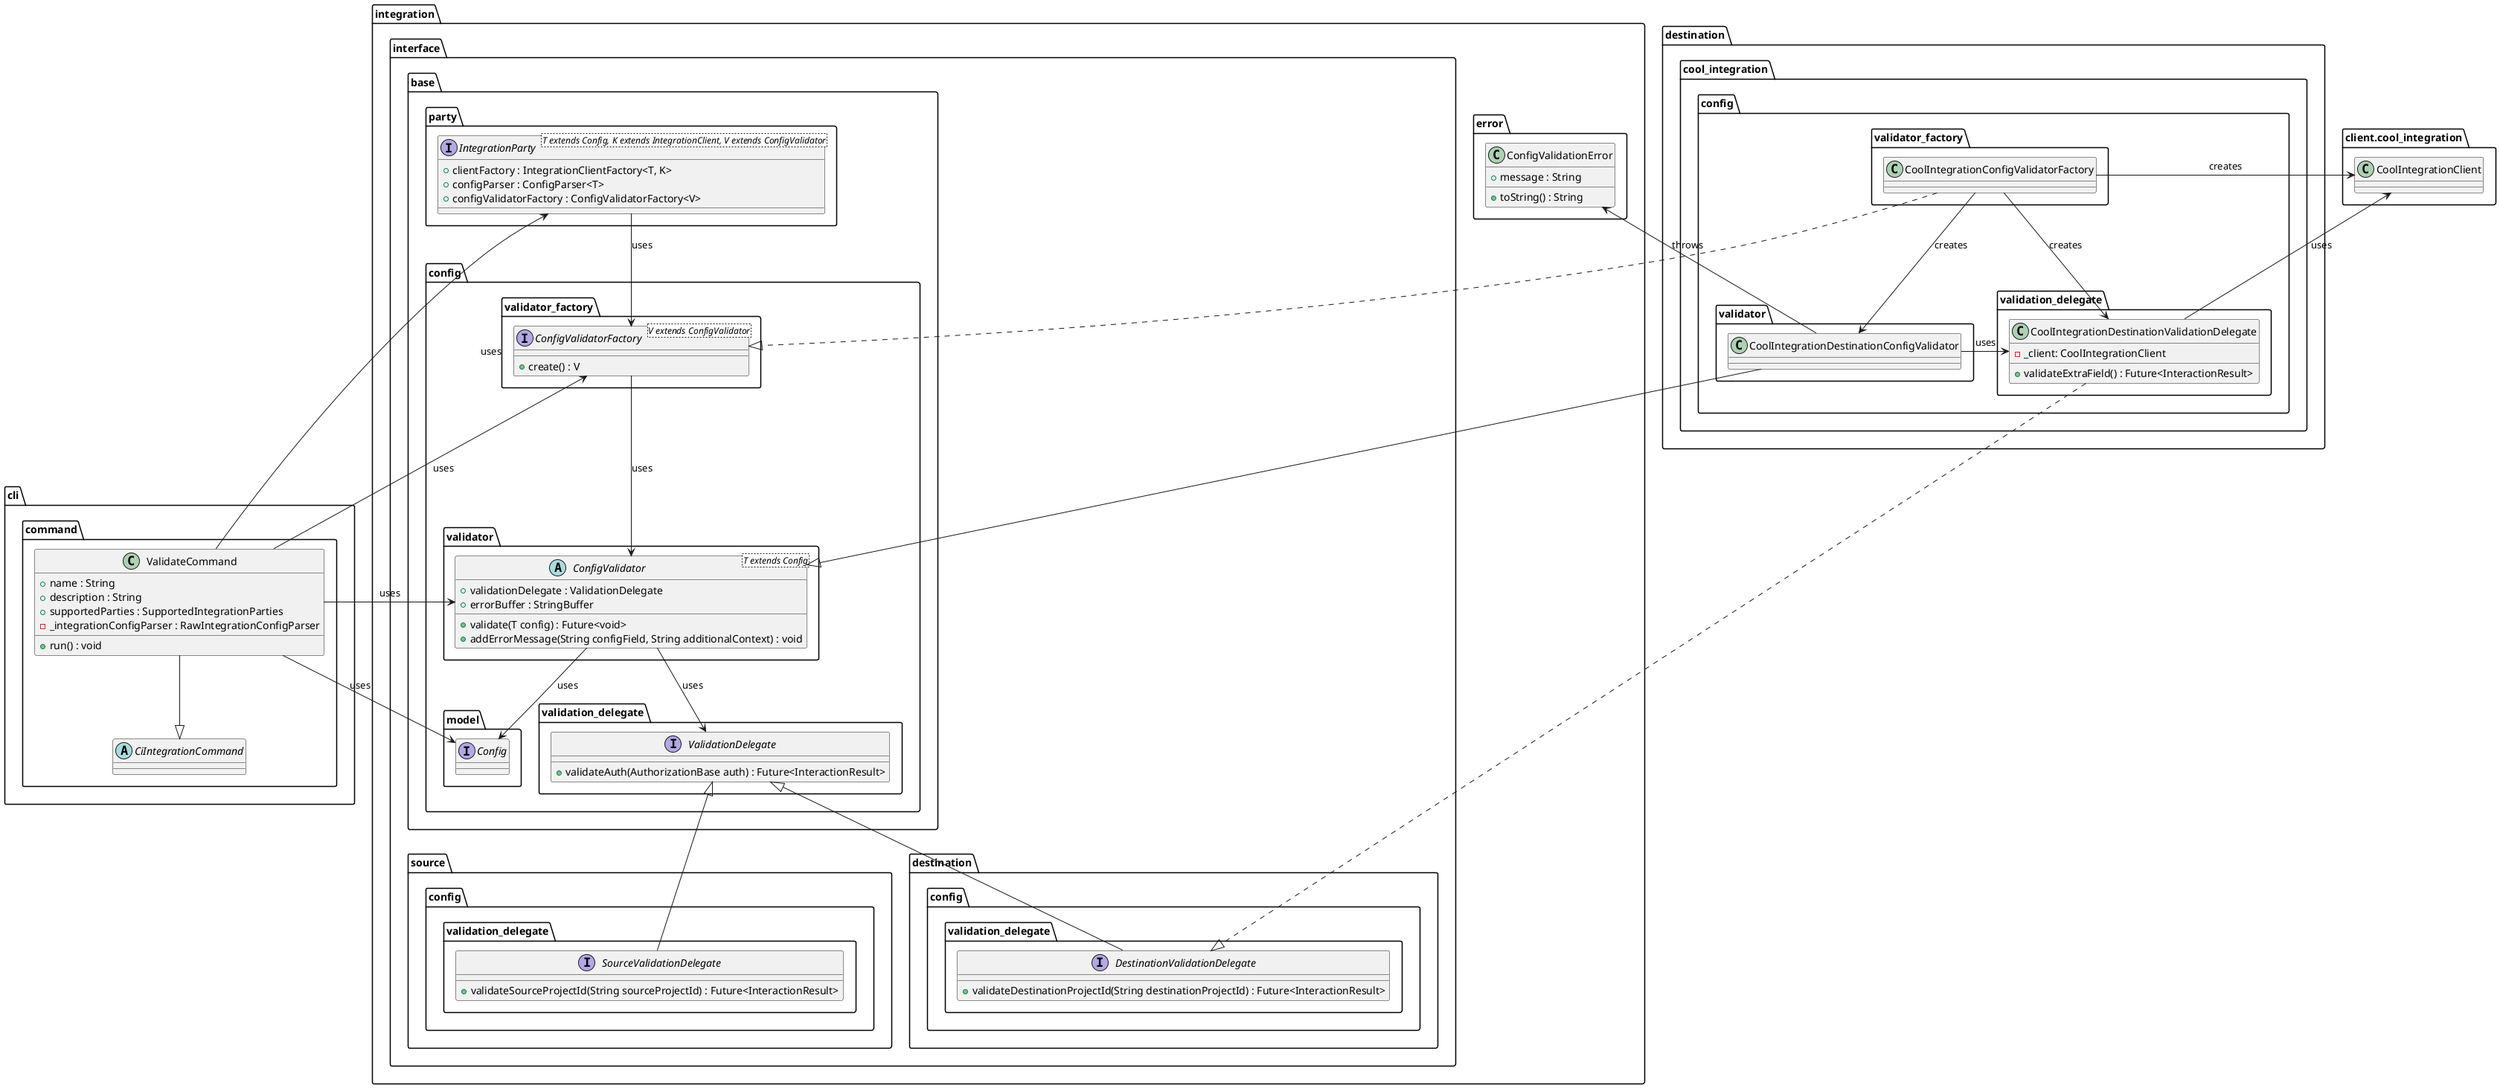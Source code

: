 @startuml ci_integrations_config_validator_class_diagram

    package integration {
        package interface {
            package base {
                package party {
                    interface IntegrationParty<T extends Config, K extends IntegrationClient, V extends ConfigValidator> {
                        + clientFactory : IntegrationClientFactory<T, K>
                        + configParser : ConfigParser<T>
                        + configValidatorFactory : ConfigValidatorFactory<V>
                    }
                }

                package config {
                    package model {
                        interface Config {}
                    }

                    package validator {
                        abstract class ConfigValidator<T extends Config> {
                            + validationDelegate : ValidationDelegate
                            + errorBuffer : StringBuffer

                            + validate(T config) : Future<void>
                            + addErrorMessage(String configField, String additionalContext) : void
                        }
                    }

                    package validation_delegate as base_validation_delegate {
                        interface ValidationDelegate {
                            + validateAuth(AuthorizationBase auth) : Future<InteractionResult>
                        }
                    }

                    package validator_factory {
                        interface ConfigValidatorFactory<V extends ConfigValidator> {
                            + create() : V
                        }
                    }
                }
            }

            package source.config.validation_delegate {
                interface SourceValidationDelegate {
                    + validateSourceProjectId(String sourceProjectId) : Future<InteractionResult>
                }
            }

            package destination.config.validation_delegate {
                interface DestinationValidationDelegate {
                    + validateDestinationProjectId(String destinationProjectId) : Future<InteractionResult>
                }
            }
        }

        package error {
            class ConfigValidationError {
                + message : String

                + toString() : String
            }
        }
    }

    package destination.cool_integration {
        package config as cool_integration_config {
            package validator as cool_integration_validator {
                class CoolIntegrationDestinationConfigValidator {}
            }

            package validator_factory as cool_integration_validator_validator_factory {
                class CoolIntegrationConfigValidatorFactory {}
            }

            package validation_delegate {
                class CoolIntegrationDestinationValidationDelegate {
                    - _client: CoolIntegrationClient

                    + validateExtraField() : Future<InteractionResult>
                }
            }
        }
    }

    package client.cool_integration as client_cool_integration {
        class CoolIntegrationClient {}
    }

    package cli.command {
        abstract class CiIntegrationCommand {}

        class ValidateCommand {
            + name : String
            + description : String
            + supportedParties : SupportedIntegrationParties 
            - _integrationConfigParser : RawIntegrationConfigParser

            + run() : void
        }
    }

    IntegrationParty --> ConfigValidatorFactory : uses

    ConfigValidatorFactory --> ConfigValidator : uses

    ConfigValidator --> ValidationDelegate : uses
    ConfigValidator --> Config : uses

    SourceValidationDelegate --up|> ValidationDelegate
    DestinationValidationDelegate --up|> ValidationDelegate

    CoolIntegrationDestinationValidationDelegate ..|> DestinationValidationDelegate

    CoolIntegrationDestinationConfigValidator -left-|> ConfigValidator
    CoolIntegrationDestinationConfigValidator -left-> CoolIntegrationDestinationValidationDelegate : uses
    CoolIntegrationDestinationValidationDelegate -left-> CoolIntegrationClient : uses
    CoolIntegrationConfigValidatorFactory ..|> ConfigValidatorFactory
    CoolIntegrationConfigValidatorFactory --> CoolIntegrationDestinationConfigValidator : creates
    CoolIntegrationConfigValidatorFactory -left-> CoolIntegrationClient : creates
    CoolIntegrationConfigValidatorFactory --> CoolIntegrationDestinationValidationDelegate : creates
    CoolIntegrationDestinationConfigValidator --> ConfigValidationError : throws

    ValidateCommand -left-> IntegrationParty : uses
    ValidateCommand -left-> ConfigValidatorFactory : uses
    ValidateCommand -left-> ConfigValidator : uses
    ValidateCommand --> Config : uses
    ValidateCommand --|> CiIntegrationCommand

@enduml
